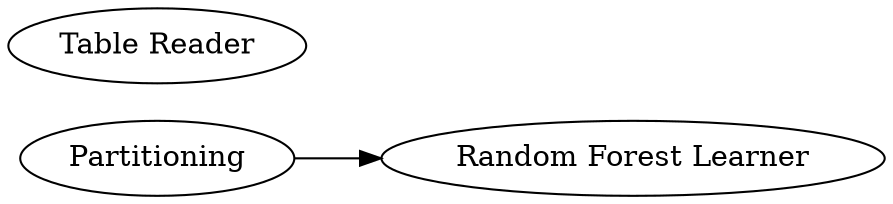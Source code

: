 digraph {
	243 [label=Partitioning]
	250 [label="Random Forest Learner"]
	347 [label="Table Reader"]
	243 -> 250
	rankdir=LR
}
